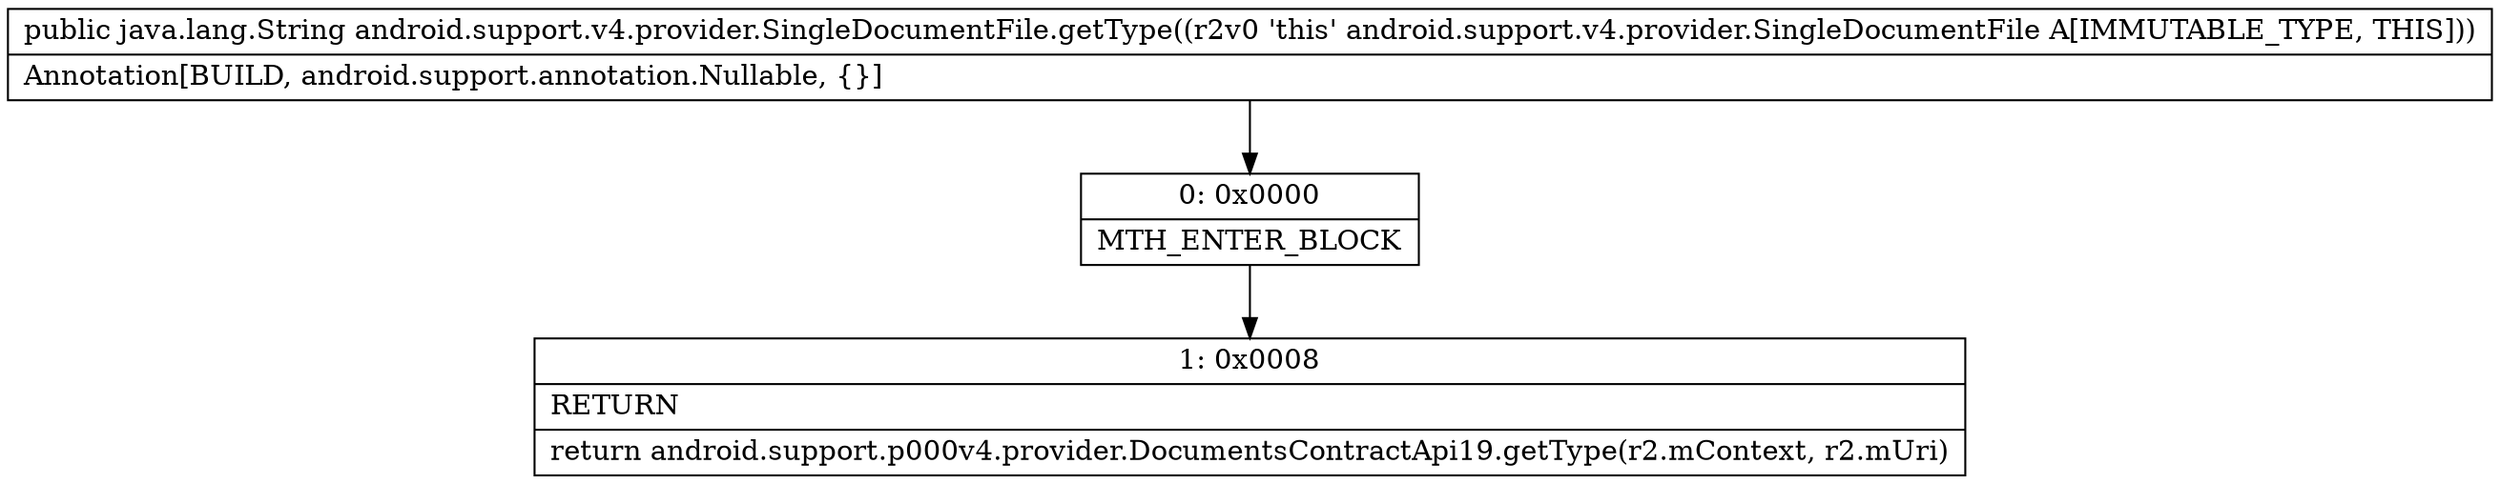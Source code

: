 digraph "CFG forandroid.support.v4.provider.SingleDocumentFile.getType()Ljava\/lang\/String;" {
Node_0 [shape=record,label="{0\:\ 0x0000|MTH_ENTER_BLOCK\l}"];
Node_1 [shape=record,label="{1\:\ 0x0008|RETURN\l|return android.support.p000v4.provider.DocumentsContractApi19.getType(r2.mContext, r2.mUri)\l}"];
MethodNode[shape=record,label="{public java.lang.String android.support.v4.provider.SingleDocumentFile.getType((r2v0 'this' android.support.v4.provider.SingleDocumentFile A[IMMUTABLE_TYPE, THIS]))  | Annotation[BUILD, android.support.annotation.Nullable, \{\}]\l}"];
MethodNode -> Node_0;
Node_0 -> Node_1;
}

